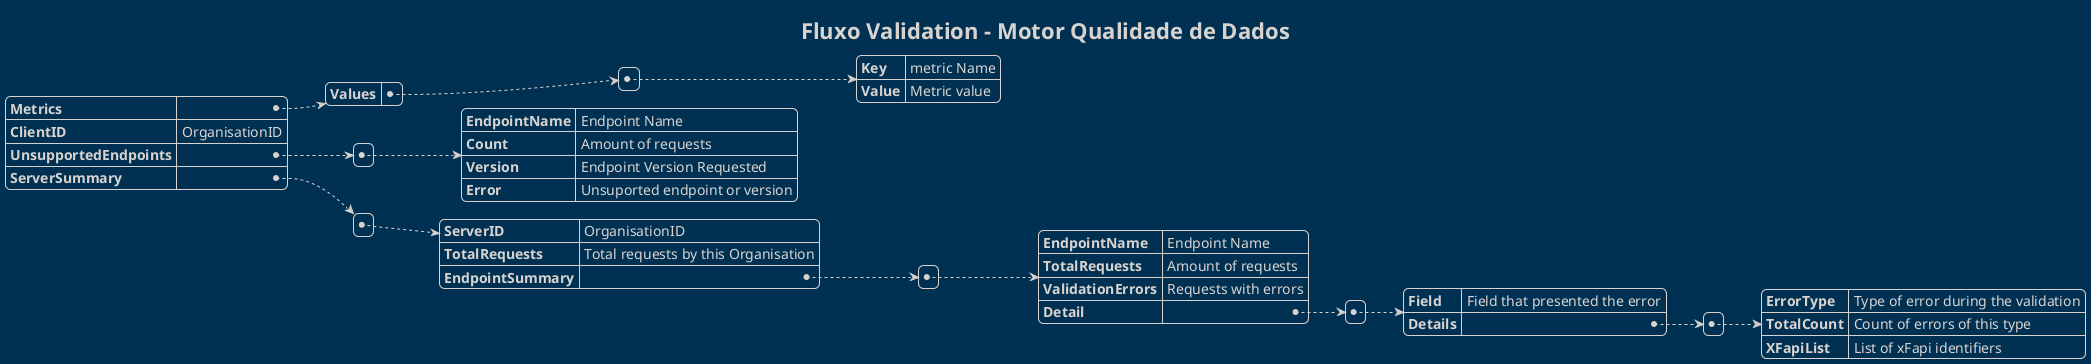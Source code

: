 @startjson
!theme blueprint
title Fluxo Validation - Motor Qualidade de Dados

{
"Metrics": {
        "Values": [
            {
                "Key": "metric Name",
                "Value": "Metric value"
            }
        ]
    },
    "ClientID": "OrganisationID",
    "UnsupportedEndpoints": [
         {
             "EndpointName":"Endpoint Name",
             "Count":"Amount of requests",
             "Version":"Endpoint Version Requested",
             "Error":"Unsuported endpoint or version"
         }
     ],
    "ServerSummary": [
        {
            "ServerID":"OrganisationID",
            "TotalRequests":"Total requests by this Organisation",
            "EndpointSummary": [
                {
                    "EndpointName":"Endpoint Name",
                    "TotalRequests":"Amount of requests",
                    "ValidationErrors":"Requests with errors",
                    "Detail":[
                        {
                            "Field":"Field that presented the error",
                            "Details":[
                              {
                                "ErrorType":"Type of error during the validation",
                                "TotalCount":"Count of errors of this type",
                                "XFapiList":"List of xFapi identifiers"
                              }
                            ]
                        }
                    ]
                }
            ]

        }
    ]
}
@endjson